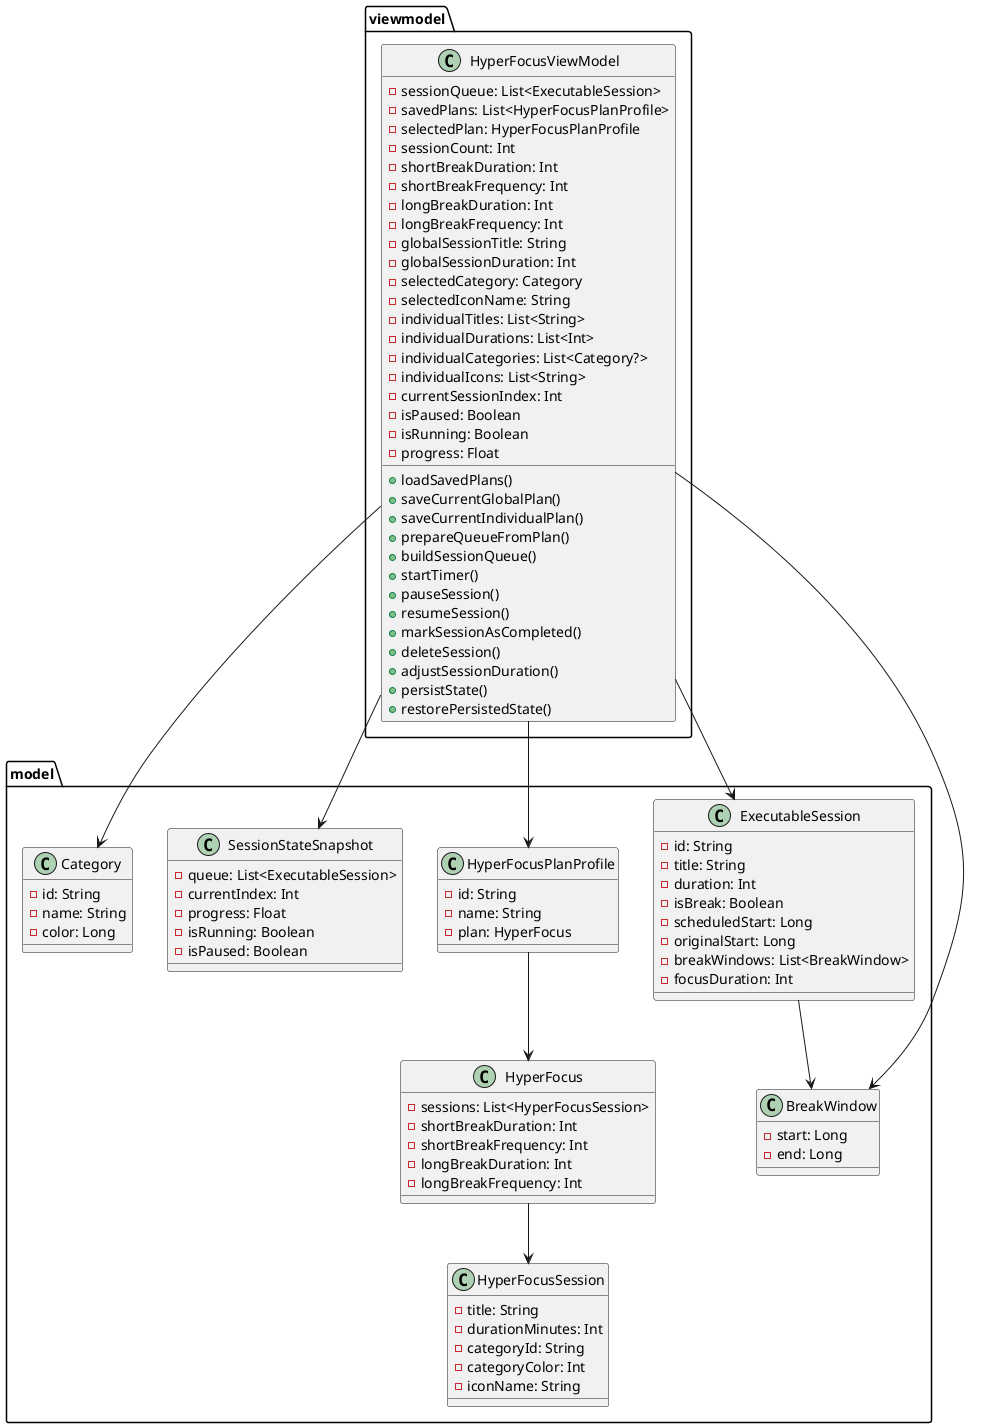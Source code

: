 @startuml HyperFocusViewModel

package "viewmodel" {
    class HyperFocusViewModel {
        - sessionQueue: List<ExecutableSession>
        - savedPlans: List<HyperFocusPlanProfile>
        - selectedPlan: HyperFocusPlanProfile
        - sessionCount: Int
        - shortBreakDuration: Int
        - shortBreakFrequency: Int
        - longBreakDuration: Int
        - longBreakFrequency: Int
        - globalSessionTitle: String
        - globalSessionDuration: Int
        - selectedCategory: Category
        - selectedIconName: String
        - individualTitles: List<String>
        - individualDurations: List<Int>
        - individualCategories: List<Category?>
        - individualIcons: List<String>
        - currentSessionIndex: Int
        - isPaused: Boolean
        - isRunning: Boolean
        - progress: Float

        + loadSavedPlans()
        + saveCurrentGlobalPlan()
        + saveCurrentIndividualPlan()
        + prepareQueueFromPlan()
        + buildSessionQueue()
        + startTimer()
        + pauseSession()
        + resumeSession()
        + markSessionAsCompleted()
        + deleteSession()
        + adjustSessionDuration()
        + persistState()
        + restorePersistedState()
    }
}

package "model" {
    class ExecutableSession {
        - id: String
        - title: String
        - duration: Int
        - isBreak: Boolean
        - scheduledStart: Long
        - originalStart: Long
        - breakWindows: List<BreakWindow>
        - focusDuration: Int
    }

    class HyperFocusPlanProfile {
        - id: String
        - name: String
        - plan: HyperFocus
    }

    class HyperFocus {
        - sessions: List<HyperFocusSession>
        - shortBreakDuration: Int
        - shortBreakFrequency: Int
        - longBreakDuration: Int
        - longBreakFrequency: Int
    }

    class HyperFocusSession {
        - title: String
        - durationMinutes: Int
        - categoryId: String
        - categoryColor: Int
        - iconName: String
    }

    class BreakWindow {
        - start: Long
        - end: Long
    }

    class SessionStateSnapshot {
        - queue: List<ExecutableSession>
        - currentIndex: Int
        - progress: Float
        - isRunning: Boolean
        - isPaused: Boolean
    }

    class Category {
        - id: String
        - name: String
        - color: Long
    }
}

HyperFocusViewModel --> HyperFocusPlanProfile
HyperFocusViewModel --> ExecutableSession
HyperFocusViewModel --> SessionStateSnapshot
HyperFocusViewModel --> Category
HyperFocusViewModel --> BreakWindow
HyperFocusPlanProfile --> HyperFocus
HyperFocus --> HyperFocusSession
ExecutableSession --> BreakWindow

@enduml
